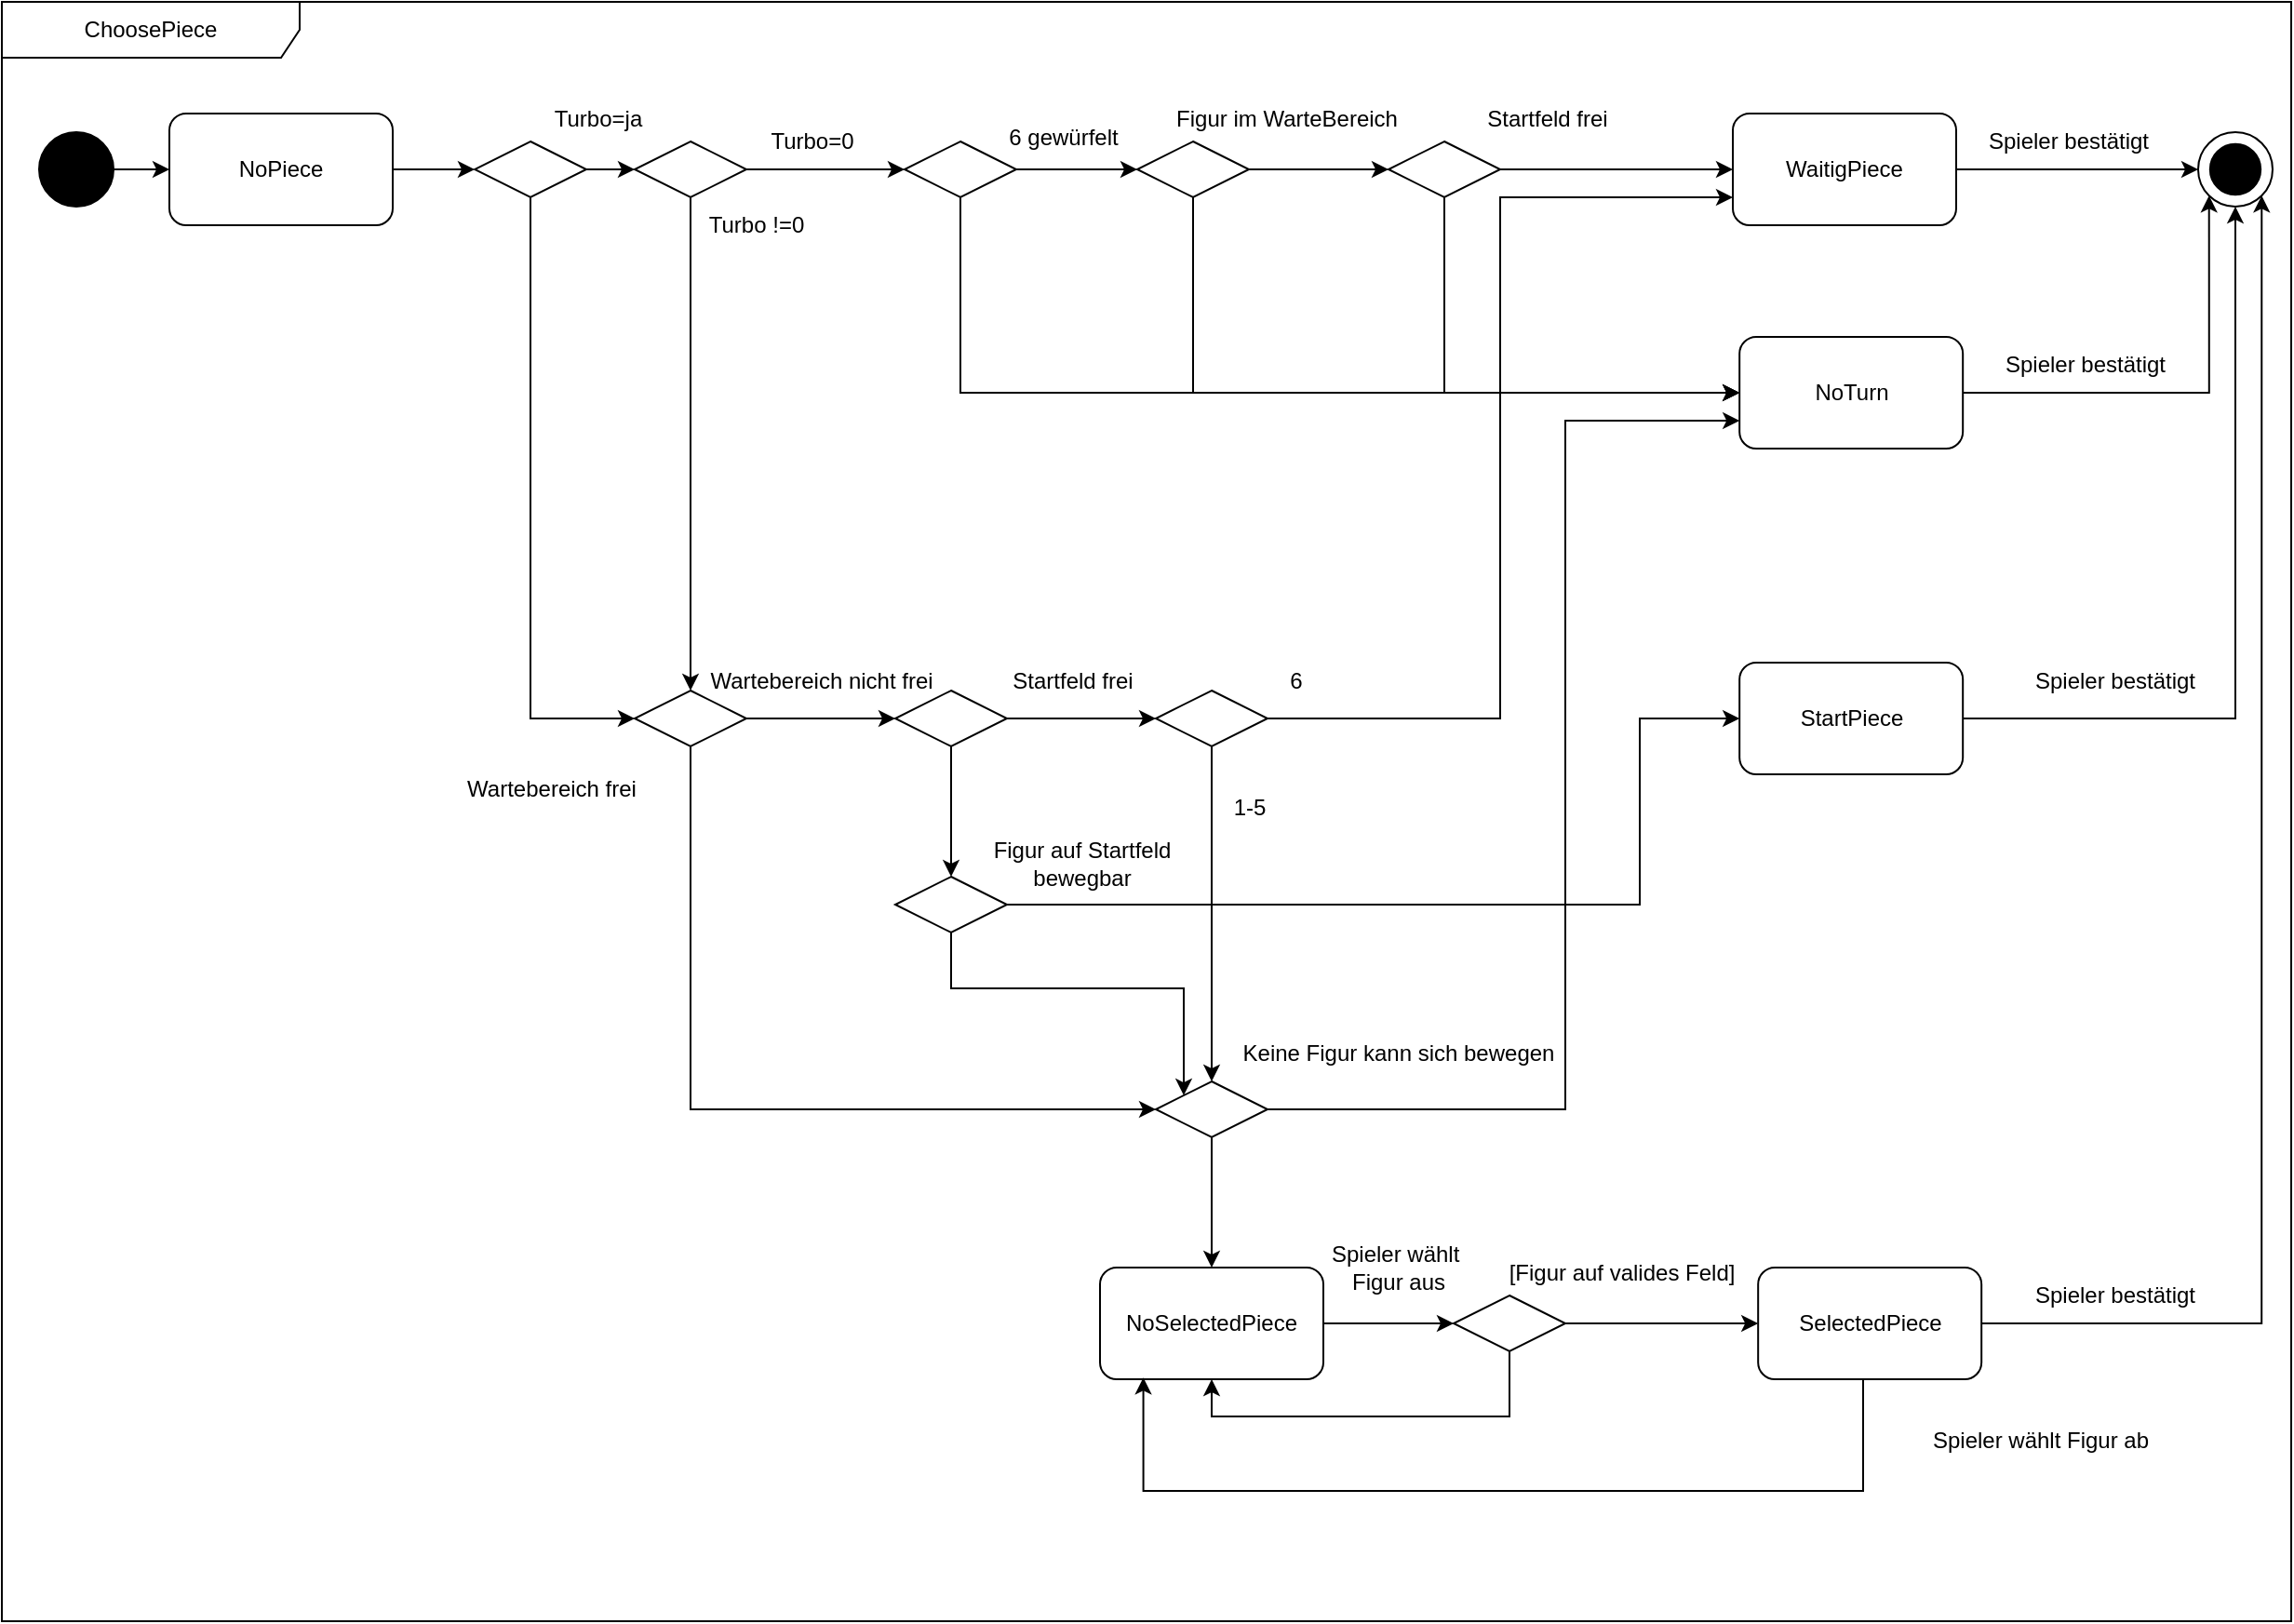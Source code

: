 <mxfile version="24.7.8">
  <diagram name="Seite-1" id="uDi73iDS1Jls_HMcUIp8">
    <mxGraphModel dx="607" dy="-333" grid="1" gridSize="10" guides="1" tooltips="1" connect="1" arrows="1" fold="1" page="1" pageScale="1" pageWidth="827" pageHeight="1169" math="0" shadow="0">
      <root>
        <mxCell id="0" />
        <mxCell id="1" parent="0" />
        <mxCell id="uOQ9RMXNFLcsvWfju1oq-1" style="edgeStyle=orthogonalEdgeStyle;rounded=0;orthogonalLoop=1;jettySize=auto;html=1;entryX=0;entryY=0.5;entryDx=0;entryDy=0;" edge="1" parent="1" source="uOQ9RMXNFLcsvWfju1oq-3" target="uOQ9RMXNFLcsvWfju1oq-6">
          <mxGeometry relative="1" as="geometry" />
        </mxCell>
        <mxCell id="uOQ9RMXNFLcsvWfju1oq-2" style="edgeStyle=orthogonalEdgeStyle;rounded=0;orthogonalLoop=1;jettySize=auto;html=1;entryX=0.5;entryY=0;entryDx=0;entryDy=0;" edge="1" parent="1" source="uOQ9RMXNFLcsvWfju1oq-3" target="uOQ9RMXNFLcsvWfju1oq-37">
          <mxGeometry relative="1" as="geometry" />
        </mxCell>
        <mxCell id="uOQ9RMXNFLcsvWfju1oq-3" value="" style="rhombus;whiteSpace=wrap;html=1;" vertex="1" parent="1">
          <mxGeometry x="1680" y="1515" width="60" height="30" as="geometry" />
        </mxCell>
        <mxCell id="uOQ9RMXNFLcsvWfju1oq-4" style="edgeStyle=orthogonalEdgeStyle;rounded=0;orthogonalLoop=1;jettySize=auto;html=1;entryX=0;entryY=0.5;entryDx=0;entryDy=0;" edge="1" parent="1" source="uOQ9RMXNFLcsvWfju1oq-6" target="uOQ9RMXNFLcsvWfju1oq-10">
          <mxGeometry relative="1" as="geometry" />
        </mxCell>
        <mxCell id="uOQ9RMXNFLcsvWfju1oq-5" style="edgeStyle=orthogonalEdgeStyle;rounded=0;orthogonalLoop=1;jettySize=auto;html=1;exitX=0.5;exitY=1;exitDx=0;exitDy=0;entryX=0;entryY=0.5;entryDx=0;entryDy=0;" edge="1" parent="1" source="uOQ9RMXNFLcsvWfju1oq-6" target="uOQ9RMXNFLcsvWfju1oq-15">
          <mxGeometry relative="1" as="geometry" />
        </mxCell>
        <mxCell id="uOQ9RMXNFLcsvWfju1oq-6" value="" style="rhombus;whiteSpace=wrap;html=1;" vertex="1" parent="1">
          <mxGeometry x="1825" y="1515" width="60" height="30" as="geometry" />
        </mxCell>
        <mxCell id="uOQ9RMXNFLcsvWfju1oq-7" value="Turbo=0" style="text;html=1;align=center;verticalAlign=middle;resizable=0;points=[];autosize=1;strokeColor=none;fillColor=none;" vertex="1" parent="1">
          <mxGeometry x="1740" y="1500" width="70" height="30" as="geometry" />
        </mxCell>
        <mxCell id="uOQ9RMXNFLcsvWfju1oq-8" style="edgeStyle=orthogonalEdgeStyle;rounded=0;orthogonalLoop=1;jettySize=auto;html=1;entryX=0;entryY=0.5;entryDx=0;entryDy=0;" edge="1" parent="1" source="uOQ9RMXNFLcsvWfju1oq-10" target="uOQ9RMXNFLcsvWfju1oq-15">
          <mxGeometry relative="1" as="geometry">
            <Array as="points">
              <mxPoint x="1980" y="1650" />
            </Array>
          </mxGeometry>
        </mxCell>
        <mxCell id="uOQ9RMXNFLcsvWfju1oq-9" style="edgeStyle=orthogonalEdgeStyle;rounded=0;orthogonalLoop=1;jettySize=auto;html=1;entryX=0;entryY=0.5;entryDx=0;entryDy=0;" edge="1" parent="1" source="uOQ9RMXNFLcsvWfju1oq-10" target="uOQ9RMXNFLcsvWfju1oq-18">
          <mxGeometry relative="1" as="geometry" />
        </mxCell>
        <mxCell id="uOQ9RMXNFLcsvWfju1oq-10" value="" style="rhombus;whiteSpace=wrap;html=1;" vertex="1" parent="1">
          <mxGeometry x="1950" y="1515" width="60" height="30" as="geometry" />
        </mxCell>
        <mxCell id="uOQ9RMXNFLcsvWfju1oq-11" value="6 gewürfelt" style="text;html=1;align=center;verticalAlign=middle;resizable=0;points=[];autosize=1;strokeColor=none;fillColor=none;" vertex="1" parent="1">
          <mxGeometry x="1870" y="1498" width="80" height="30" as="geometry" />
        </mxCell>
        <mxCell id="uOQ9RMXNFLcsvWfju1oq-12" style="edgeStyle=orthogonalEdgeStyle;rounded=0;orthogonalLoop=1;jettySize=auto;html=1;entryX=0;entryY=0.5;entryDx=0;entryDy=0;" edge="1" parent="1" source="uOQ9RMXNFLcsvWfju1oq-13" target="uOQ9RMXNFLcsvWfju1oq-24">
          <mxGeometry relative="1" as="geometry" />
        </mxCell>
        <mxCell id="uOQ9RMXNFLcsvWfju1oq-13" value="WaitigPiece" style="rounded=1;whiteSpace=wrap;html=1;" vertex="1" parent="1">
          <mxGeometry x="2270" y="1500" width="120" height="60" as="geometry" />
        </mxCell>
        <mxCell id="uOQ9RMXNFLcsvWfju1oq-14" style="edgeStyle=orthogonalEdgeStyle;rounded=0;orthogonalLoop=1;jettySize=auto;html=1;entryX=0;entryY=1;entryDx=0;entryDy=0;" edge="1" parent="1" source="uOQ9RMXNFLcsvWfju1oq-15" target="uOQ9RMXNFLcsvWfju1oq-24">
          <mxGeometry relative="1" as="geometry" />
        </mxCell>
        <mxCell id="uOQ9RMXNFLcsvWfju1oq-15" value="NoTurn" style="rounded=1;whiteSpace=wrap;html=1;" vertex="1" parent="1">
          <mxGeometry x="2273.59" y="1620" width="120" height="60" as="geometry" />
        </mxCell>
        <mxCell id="uOQ9RMXNFLcsvWfju1oq-16" style="edgeStyle=orthogonalEdgeStyle;rounded=0;orthogonalLoop=1;jettySize=auto;html=1;exitX=1;exitY=0.5;exitDx=0;exitDy=0;entryX=0;entryY=0.5;entryDx=0;entryDy=0;" edge="1" parent="1" source="uOQ9RMXNFLcsvWfju1oq-18" target="uOQ9RMXNFLcsvWfju1oq-13">
          <mxGeometry relative="1" as="geometry" />
        </mxCell>
        <mxCell id="uOQ9RMXNFLcsvWfju1oq-17" style="edgeStyle=orthogonalEdgeStyle;rounded=0;orthogonalLoop=1;jettySize=auto;html=1;exitX=0.5;exitY=1;exitDx=0;exitDy=0;entryX=0;entryY=0.5;entryDx=0;entryDy=0;" edge="1" parent="1" source="uOQ9RMXNFLcsvWfju1oq-18" target="uOQ9RMXNFLcsvWfju1oq-15">
          <mxGeometry relative="1" as="geometry" />
        </mxCell>
        <mxCell id="uOQ9RMXNFLcsvWfju1oq-18" value="" style="rhombus;whiteSpace=wrap;html=1;" vertex="1" parent="1">
          <mxGeometry x="2085" y="1515" width="60" height="30" as="geometry" />
        </mxCell>
        <mxCell id="uOQ9RMXNFLcsvWfju1oq-19" value="Figur im WarteBereich" style="text;html=1;align=center;verticalAlign=middle;resizable=0;points=[];autosize=1;strokeColor=none;fillColor=none;" vertex="1" parent="1">
          <mxGeometry x="1960" y="1488" width="140" height="30" as="geometry" />
        </mxCell>
        <mxCell id="uOQ9RMXNFLcsvWfju1oq-20" value="Startfeld frei" style="text;html=1;align=center;verticalAlign=middle;resizable=0;points=[];autosize=1;strokeColor=none;fillColor=none;" vertex="1" parent="1">
          <mxGeometry x="2125" y="1488" width="90" height="30" as="geometry" />
        </mxCell>
        <mxCell id="uOQ9RMXNFLcsvWfju1oq-21" style="edgeStyle=orthogonalEdgeStyle;rounded=0;orthogonalLoop=1;jettySize=auto;html=1;entryX=0.5;entryY=1;entryDx=0;entryDy=0;" edge="1" parent="1" source="uOQ9RMXNFLcsvWfju1oq-22" target="uOQ9RMXNFLcsvWfju1oq-24">
          <mxGeometry relative="1" as="geometry" />
        </mxCell>
        <mxCell id="uOQ9RMXNFLcsvWfju1oq-22" value="StartPiece" style="rounded=1;whiteSpace=wrap;html=1;" vertex="1" parent="1">
          <mxGeometry x="2273.59" y="1795" width="120" height="60" as="geometry" />
        </mxCell>
        <mxCell id="uOQ9RMXNFLcsvWfju1oq-23" value="ChoosePiece" style="shape=umlFrame;whiteSpace=wrap;html=1;pointerEvents=0;recursiveResize=0;container=1;collapsible=0;width=160;" vertex="1" parent="1">
          <mxGeometry x="1340" y="1440" width="1230" height="870" as="geometry" />
        </mxCell>
        <mxCell id="uOQ9RMXNFLcsvWfju1oq-24" value="" style="ellipse;whiteSpace=wrap;html=1;aspect=fixed;" vertex="1" parent="uOQ9RMXNFLcsvWfju1oq-23">
          <mxGeometry x="1180" y="70" width="40" height="40" as="geometry" />
        </mxCell>
        <mxCell id="uOQ9RMXNFLcsvWfju1oq-25" value="" style="ellipse;whiteSpace=wrap;html=1;aspect=fixed;fillColor=#000000;" vertex="1" parent="uOQ9RMXNFLcsvWfju1oq-23">
          <mxGeometry x="1186.41" y="76.41" width="27.18" height="27.18" as="geometry" />
        </mxCell>
        <mxCell id="uOQ9RMXNFLcsvWfju1oq-26" value="Spieler bestätigt" style="text;html=1;align=center;verticalAlign=middle;resizable=0;points=[];autosize=1;strokeColor=none;fillColor=none;" vertex="1" parent="uOQ9RMXNFLcsvWfju1oq-23">
          <mxGeometry x="1080" y="350" width="110" height="30" as="geometry" />
        </mxCell>
        <mxCell id="uOQ9RMXNFLcsvWfju1oq-27" value="Spieler bestätigt" style="text;html=1;align=center;verticalAlign=middle;resizable=0;points=[];autosize=1;strokeColor=none;fillColor=none;" vertex="1" parent="uOQ9RMXNFLcsvWfju1oq-23">
          <mxGeometry x="1063.59" y="180" width="110" height="30" as="geometry" />
        </mxCell>
        <mxCell id="uOQ9RMXNFLcsvWfju1oq-28" value="Spieler bestätigt" style="text;html=1;align=center;verticalAlign=middle;resizable=0;points=[];autosize=1;strokeColor=none;fillColor=none;" vertex="1" parent="uOQ9RMXNFLcsvWfju1oq-23">
          <mxGeometry x="1055" y="60" width="110" height="30" as="geometry" />
        </mxCell>
        <mxCell id="uOQ9RMXNFLcsvWfju1oq-29" style="edgeStyle=orthogonalEdgeStyle;rounded=0;orthogonalLoop=1;jettySize=auto;html=1;entryX=0;entryY=0.5;entryDx=0;entryDy=0;" edge="1" parent="uOQ9RMXNFLcsvWfju1oq-23" source="uOQ9RMXNFLcsvWfju1oq-30" target="uOQ9RMXNFLcsvWfju1oq-34">
          <mxGeometry relative="1" as="geometry" />
        </mxCell>
        <mxCell id="uOQ9RMXNFLcsvWfju1oq-30" value="NoPiece" style="rounded=1;whiteSpace=wrap;html=1;" vertex="1" parent="uOQ9RMXNFLcsvWfju1oq-23">
          <mxGeometry x="90" y="60" width="120" height="60" as="geometry" />
        </mxCell>
        <mxCell id="uOQ9RMXNFLcsvWfju1oq-31" value="" style="ellipse;whiteSpace=wrap;html=1;aspect=fixed;fillColor=#000000;" vertex="1" parent="uOQ9RMXNFLcsvWfju1oq-23">
          <mxGeometry x="20" y="70" width="40" height="40" as="geometry" />
        </mxCell>
        <mxCell id="uOQ9RMXNFLcsvWfju1oq-32" style="edgeStyle=orthogonalEdgeStyle;rounded=0;orthogonalLoop=1;jettySize=auto;html=1;entryX=0;entryY=0.5;entryDx=0;entryDy=0;" edge="1" parent="uOQ9RMXNFLcsvWfju1oq-23" source="uOQ9RMXNFLcsvWfju1oq-31" target="uOQ9RMXNFLcsvWfju1oq-30">
          <mxGeometry relative="1" as="geometry">
            <mxPoint x="130" y="180" as="targetPoint" />
          </mxGeometry>
        </mxCell>
        <mxCell id="uOQ9RMXNFLcsvWfju1oq-33" style="edgeStyle=orthogonalEdgeStyle;rounded=0;orthogonalLoop=1;jettySize=auto;html=1;entryX=0;entryY=0.5;entryDx=0;entryDy=0;" edge="1" parent="uOQ9RMXNFLcsvWfju1oq-23" source="uOQ9RMXNFLcsvWfju1oq-34" target="uOQ9RMXNFLcsvWfju1oq-37">
          <mxGeometry relative="1" as="geometry">
            <Array as="points">
              <mxPoint x="284" y="385" />
            </Array>
          </mxGeometry>
        </mxCell>
        <mxCell id="uOQ9RMXNFLcsvWfju1oq-34" value="" style="rhombus;whiteSpace=wrap;html=1;" vertex="1" parent="uOQ9RMXNFLcsvWfju1oq-23">
          <mxGeometry x="254" y="75.0" width="60" height="30" as="geometry" />
        </mxCell>
        <mxCell id="uOQ9RMXNFLcsvWfju1oq-35" style="edgeStyle=orthogonalEdgeStyle;rounded=0;orthogonalLoop=1;jettySize=auto;html=1;entryX=0;entryY=0.5;entryDx=0;entryDy=0;" edge="1" parent="uOQ9RMXNFLcsvWfju1oq-23" source="uOQ9RMXNFLcsvWfju1oq-37" target="uOQ9RMXNFLcsvWfju1oq-40">
          <mxGeometry relative="1" as="geometry" />
        </mxCell>
        <mxCell id="uOQ9RMXNFLcsvWfju1oq-36" style="edgeStyle=orthogonalEdgeStyle;rounded=0;orthogonalLoop=1;jettySize=auto;html=1;entryX=0;entryY=0.5;entryDx=0;entryDy=0;" edge="1" parent="uOQ9RMXNFLcsvWfju1oq-23" source="uOQ9RMXNFLcsvWfju1oq-37" target="uOQ9RMXNFLcsvWfju1oq-44">
          <mxGeometry relative="1" as="geometry">
            <Array as="points">
              <mxPoint x="370" y="595" />
            </Array>
          </mxGeometry>
        </mxCell>
        <mxCell id="uOQ9RMXNFLcsvWfju1oq-37" value="" style="rhombus;whiteSpace=wrap;html=1;" vertex="1" parent="uOQ9RMXNFLcsvWfju1oq-23">
          <mxGeometry x="340" y="370" width="60" height="30" as="geometry" />
        </mxCell>
        <mxCell id="uOQ9RMXNFLcsvWfju1oq-38" style="edgeStyle=orthogonalEdgeStyle;rounded=0;orthogonalLoop=1;jettySize=auto;html=1;entryX=0;entryY=0.5;entryDx=0;entryDy=0;" edge="1" parent="uOQ9RMXNFLcsvWfju1oq-23" source="uOQ9RMXNFLcsvWfju1oq-40" target="uOQ9RMXNFLcsvWfju1oq-43">
          <mxGeometry relative="1" as="geometry" />
        </mxCell>
        <mxCell id="uOQ9RMXNFLcsvWfju1oq-39" style="edgeStyle=orthogonalEdgeStyle;rounded=0;orthogonalLoop=1;jettySize=auto;html=1;entryX=0.5;entryY=0;entryDx=0;entryDy=0;" edge="1" parent="uOQ9RMXNFLcsvWfju1oq-23" source="uOQ9RMXNFLcsvWfju1oq-40" target="uOQ9RMXNFLcsvWfju1oq-49">
          <mxGeometry relative="1" as="geometry" />
        </mxCell>
        <mxCell id="uOQ9RMXNFLcsvWfju1oq-40" value="" style="rhombus;whiteSpace=wrap;html=1;" vertex="1" parent="uOQ9RMXNFLcsvWfju1oq-23">
          <mxGeometry x="480" y="370" width="60" height="30" as="geometry" />
        </mxCell>
        <mxCell id="uOQ9RMXNFLcsvWfju1oq-41" value="Wartebereich nicht frei" style="text;html=1;align=center;verticalAlign=middle;resizable=0;points=[];autosize=1;strokeColor=none;fillColor=none;" vertex="1" parent="uOQ9RMXNFLcsvWfju1oq-23">
          <mxGeometry x="370" y="350" width="140" height="30" as="geometry" />
        </mxCell>
        <mxCell id="uOQ9RMXNFLcsvWfju1oq-42" style="edgeStyle=orthogonalEdgeStyle;rounded=0;orthogonalLoop=1;jettySize=auto;html=1;entryX=0.5;entryY=0;entryDx=0;entryDy=0;" edge="1" parent="uOQ9RMXNFLcsvWfju1oq-23" source="uOQ9RMXNFLcsvWfju1oq-43" target="uOQ9RMXNFLcsvWfju1oq-44">
          <mxGeometry relative="1" as="geometry" />
        </mxCell>
        <mxCell id="uOQ9RMXNFLcsvWfju1oq-43" value="" style="rhombus;whiteSpace=wrap;html=1;" vertex="1" parent="uOQ9RMXNFLcsvWfju1oq-23">
          <mxGeometry x="620" y="370" width="60" height="30" as="geometry" />
        </mxCell>
        <mxCell id="uOQ9RMXNFLcsvWfju1oq-44" value="" style="rhombus;whiteSpace=wrap;html=1;" vertex="1" parent="uOQ9RMXNFLcsvWfju1oq-23">
          <mxGeometry x="620" y="580" width="60" height="30" as="geometry" />
        </mxCell>
        <mxCell id="uOQ9RMXNFLcsvWfju1oq-45" value="Startfeld frei" style="text;html=1;align=center;verticalAlign=middle;resizable=0;points=[];autosize=1;strokeColor=none;fillColor=none;" vertex="1" parent="uOQ9RMXNFLcsvWfju1oq-23">
          <mxGeometry x="530" y="350" width="90" height="30" as="geometry" />
        </mxCell>
        <mxCell id="uOQ9RMXNFLcsvWfju1oq-46" value="Wartebereich frei" style="text;html=1;align=center;verticalAlign=middle;resizable=0;points=[];autosize=1;strokeColor=none;fillColor=none;" vertex="1" parent="uOQ9RMXNFLcsvWfju1oq-23">
          <mxGeometry x="240" y="408" width="110" height="30" as="geometry" />
        </mxCell>
        <mxCell id="uOQ9RMXNFLcsvWfju1oq-47" value="6" style="text;html=1;align=center;verticalAlign=middle;resizable=0;points=[];autosize=1;strokeColor=none;fillColor=none;" vertex="1" parent="uOQ9RMXNFLcsvWfju1oq-23">
          <mxGeometry x="680" y="350" width="30" height="30" as="geometry" />
        </mxCell>
        <mxCell id="uOQ9RMXNFLcsvWfju1oq-48" style="edgeStyle=orthogonalEdgeStyle;rounded=0;orthogonalLoop=1;jettySize=auto;html=1;entryX=0;entryY=0;entryDx=0;entryDy=0;" edge="1" parent="uOQ9RMXNFLcsvWfju1oq-23" source="uOQ9RMXNFLcsvWfju1oq-49" target="uOQ9RMXNFLcsvWfju1oq-44">
          <mxGeometry relative="1" as="geometry">
            <Array as="points">
              <mxPoint x="510" y="530" />
              <mxPoint x="635" y="530" />
            </Array>
          </mxGeometry>
        </mxCell>
        <mxCell id="uOQ9RMXNFLcsvWfju1oq-49" value="" style="rhombus;whiteSpace=wrap;html=1;" vertex="1" parent="uOQ9RMXNFLcsvWfju1oq-23">
          <mxGeometry x="480" y="470" width="60" height="30" as="geometry" />
        </mxCell>
        <mxCell id="uOQ9RMXNFLcsvWfju1oq-50" value="Figur auf Startfeld&lt;div&gt;bewegbar&lt;/div&gt;" style="text;html=1;align=center;verticalAlign=middle;resizable=0;points=[];autosize=1;strokeColor=none;fillColor=none;" vertex="1" parent="uOQ9RMXNFLcsvWfju1oq-23">
          <mxGeometry x="520" y="443" width="120" height="40" as="geometry" />
        </mxCell>
        <mxCell id="uOQ9RMXNFLcsvWfju1oq-51" style="edgeStyle=orthogonalEdgeStyle;rounded=0;orthogonalLoop=1;jettySize=auto;html=1;entryX=0;entryY=0.5;entryDx=0;entryDy=0;" edge="1" parent="uOQ9RMXNFLcsvWfju1oq-23" source="uOQ9RMXNFLcsvWfju1oq-52" target="uOQ9RMXNFLcsvWfju1oq-56">
          <mxGeometry relative="1" as="geometry" />
        </mxCell>
        <mxCell id="uOQ9RMXNFLcsvWfju1oq-52" value="NoSelectedPiece" style="rounded=1;whiteSpace=wrap;html=1;" vertex="1" parent="uOQ9RMXNFLcsvWfju1oq-23">
          <mxGeometry x="590" y="680" width="120" height="60" as="geometry" />
        </mxCell>
        <mxCell id="uOQ9RMXNFLcsvWfju1oq-53" value="SelectedPiece" style="rounded=1;whiteSpace=wrap;html=1;" vertex="1" parent="uOQ9RMXNFLcsvWfju1oq-23">
          <mxGeometry x="943.59" y="680" width="120" height="60" as="geometry" />
        </mxCell>
        <mxCell id="uOQ9RMXNFLcsvWfju1oq-54" style="edgeStyle=orthogonalEdgeStyle;rounded=0;orthogonalLoop=1;jettySize=auto;html=1;entryX=0;entryY=0.5;entryDx=0;entryDy=0;" edge="1" parent="uOQ9RMXNFLcsvWfju1oq-23" source="uOQ9RMXNFLcsvWfju1oq-56" target="uOQ9RMXNFLcsvWfju1oq-53">
          <mxGeometry relative="1" as="geometry" />
        </mxCell>
        <mxCell id="uOQ9RMXNFLcsvWfju1oq-55" style="edgeStyle=orthogonalEdgeStyle;rounded=0;orthogonalLoop=1;jettySize=auto;html=1;entryX=0.5;entryY=1;entryDx=0;entryDy=0;" edge="1" parent="uOQ9RMXNFLcsvWfju1oq-23" source="uOQ9RMXNFLcsvWfju1oq-56" target="uOQ9RMXNFLcsvWfju1oq-52">
          <mxGeometry relative="1" as="geometry">
            <Array as="points">
              <mxPoint x="810" y="760" />
              <mxPoint x="650" y="760" />
            </Array>
          </mxGeometry>
        </mxCell>
        <mxCell id="uOQ9RMXNFLcsvWfju1oq-56" value="" style="rhombus;whiteSpace=wrap;html=1;" vertex="1" parent="uOQ9RMXNFLcsvWfju1oq-23">
          <mxGeometry x="780" y="695" width="60" height="30" as="geometry" />
        </mxCell>
        <mxCell id="uOQ9RMXNFLcsvWfju1oq-57" value="Spieler wählt&amp;nbsp;&lt;div&gt;Figur aus&lt;/div&gt;" style="text;html=1;align=center;verticalAlign=middle;resizable=0;points=[];autosize=1;strokeColor=none;fillColor=none;" vertex="1" parent="uOQ9RMXNFLcsvWfju1oq-23">
          <mxGeometry x="700" y="660" width="100" height="40" as="geometry" />
        </mxCell>
        <mxCell id="uOQ9RMXNFLcsvWfju1oq-58" value="[Figur auf valides Feld]" style="text;html=1;align=center;verticalAlign=middle;resizable=0;points=[];autosize=1;strokeColor=none;fillColor=none;" vertex="1" parent="uOQ9RMXNFLcsvWfju1oq-23">
          <mxGeometry x="800" y="668" width="140" height="30" as="geometry" />
        </mxCell>
        <mxCell id="uOQ9RMXNFLcsvWfju1oq-59" style="edgeStyle=orthogonalEdgeStyle;rounded=0;orthogonalLoop=1;jettySize=auto;html=1;entryX=0.194;entryY=0.986;entryDx=0;entryDy=0;entryPerimeter=0;exitX=0.5;exitY=1;exitDx=0;exitDy=0;" edge="1" parent="uOQ9RMXNFLcsvWfju1oq-23" source="uOQ9RMXNFLcsvWfju1oq-53" target="uOQ9RMXNFLcsvWfju1oq-52">
          <mxGeometry relative="1" as="geometry">
            <mxPoint x="1000" y="780" as="sourcePoint" />
            <Array as="points">
              <mxPoint x="1000" y="740" />
              <mxPoint x="1000" y="800" />
              <mxPoint x="613" y="800" />
            </Array>
          </mxGeometry>
        </mxCell>
        <mxCell id="uOQ9RMXNFLcsvWfju1oq-60" value="Spieler wählt Figur ab" style="text;html=1;align=center;verticalAlign=middle;resizable=0;points=[];autosize=1;strokeColor=none;fillColor=none;" vertex="1" parent="uOQ9RMXNFLcsvWfju1oq-23">
          <mxGeometry x="1025" y="758" width="140" height="30" as="geometry" />
        </mxCell>
        <mxCell id="uOQ9RMXNFLcsvWfju1oq-61" style="edgeStyle=orthogonalEdgeStyle;rounded=0;orthogonalLoop=1;jettySize=auto;html=1;entryX=0.5;entryY=0;entryDx=0;entryDy=0;" edge="1" parent="uOQ9RMXNFLcsvWfju1oq-23" source="uOQ9RMXNFLcsvWfju1oq-44" target="uOQ9RMXNFLcsvWfju1oq-52">
          <mxGeometry relative="1" as="geometry" />
        </mxCell>
        <mxCell id="uOQ9RMXNFLcsvWfju1oq-62" value="Spieler bestätigt" style="text;html=1;align=center;verticalAlign=middle;resizable=0;points=[];autosize=1;strokeColor=none;fillColor=none;" vertex="1" parent="uOQ9RMXNFLcsvWfju1oq-23">
          <mxGeometry x="1080" y="680" width="110" height="30" as="geometry" />
        </mxCell>
        <mxCell id="uOQ9RMXNFLcsvWfju1oq-63" style="edgeStyle=orthogonalEdgeStyle;rounded=0;orthogonalLoop=1;jettySize=auto;html=1;entryX=1;entryY=1;entryDx=0;entryDy=0;" edge="1" parent="uOQ9RMXNFLcsvWfju1oq-23" source="uOQ9RMXNFLcsvWfju1oq-53" target="uOQ9RMXNFLcsvWfju1oq-24">
          <mxGeometry relative="1" as="geometry" />
        </mxCell>
        <mxCell id="uOQ9RMXNFLcsvWfju1oq-64" value="Keine Figur kann sich bewegen" style="text;html=1;align=center;verticalAlign=middle;resizable=0;points=[];autosize=1;strokeColor=none;fillColor=none;" vertex="1" parent="uOQ9RMXNFLcsvWfju1oq-23">
          <mxGeometry x="655" y="550" width="190" height="30" as="geometry" />
        </mxCell>
        <mxCell id="uOQ9RMXNFLcsvWfju1oq-65" value="Turbo !=0" style="text;html=1;align=center;verticalAlign=middle;resizable=0;points=[];autosize=1;strokeColor=none;fillColor=none;" vertex="1" parent="uOQ9RMXNFLcsvWfju1oq-23">
          <mxGeometry x="370" y="105" width="70" height="30" as="geometry" />
        </mxCell>
        <mxCell id="uOQ9RMXNFLcsvWfju1oq-66" style="edgeStyle=orthogonalEdgeStyle;rounded=0;orthogonalLoop=1;jettySize=auto;html=1;entryX=0;entryY=0.5;entryDx=0;entryDy=0;" edge="1" parent="1" source="uOQ9RMXNFLcsvWfju1oq-34" target="uOQ9RMXNFLcsvWfju1oq-3">
          <mxGeometry relative="1" as="geometry" />
        </mxCell>
        <mxCell id="uOQ9RMXNFLcsvWfju1oq-67" value="Turbo=ja" style="text;html=1;align=center;verticalAlign=middle;resizable=0;points=[];autosize=1;strokeColor=none;fillColor=none;" vertex="1" parent="1">
          <mxGeometry x="1625" y="1488" width="70" height="30" as="geometry" />
        </mxCell>
        <mxCell id="uOQ9RMXNFLcsvWfju1oq-68" value="1-5" style="text;html=1;align=center;verticalAlign=middle;resizable=0;points=[];autosize=1;strokeColor=none;fillColor=none;" vertex="1" parent="1">
          <mxGeometry x="1990" y="1858" width="40" height="30" as="geometry" />
        </mxCell>
        <mxCell id="uOQ9RMXNFLcsvWfju1oq-69" style="edgeStyle=orthogonalEdgeStyle;rounded=0;orthogonalLoop=1;jettySize=auto;html=1;entryX=0;entryY=0.75;entryDx=0;entryDy=0;" edge="1" parent="1" source="uOQ9RMXNFLcsvWfju1oq-43" target="uOQ9RMXNFLcsvWfju1oq-13">
          <mxGeometry relative="1" as="geometry" />
        </mxCell>
        <mxCell id="uOQ9RMXNFLcsvWfju1oq-70" style="edgeStyle=orthogonalEdgeStyle;rounded=0;orthogonalLoop=1;jettySize=auto;html=1;entryX=0;entryY=0.5;entryDx=0;entryDy=0;" edge="1" parent="1" source="uOQ9RMXNFLcsvWfju1oq-49" target="uOQ9RMXNFLcsvWfju1oq-22">
          <mxGeometry relative="1" as="geometry">
            <Array as="points">
              <mxPoint x="2220" y="1925" />
              <mxPoint x="2220" y="1825" />
            </Array>
          </mxGeometry>
        </mxCell>
        <mxCell id="uOQ9RMXNFLcsvWfju1oq-71" style="edgeStyle=orthogonalEdgeStyle;rounded=0;orthogonalLoop=1;jettySize=auto;html=1;entryX=0;entryY=0.75;entryDx=0;entryDy=0;" edge="1" parent="1" source="uOQ9RMXNFLcsvWfju1oq-44" target="uOQ9RMXNFLcsvWfju1oq-15">
          <mxGeometry relative="1" as="geometry">
            <Array as="points">
              <mxPoint x="2180" y="2035" />
              <mxPoint x="2180" y="1665" />
            </Array>
          </mxGeometry>
        </mxCell>
      </root>
    </mxGraphModel>
  </diagram>
</mxfile>
